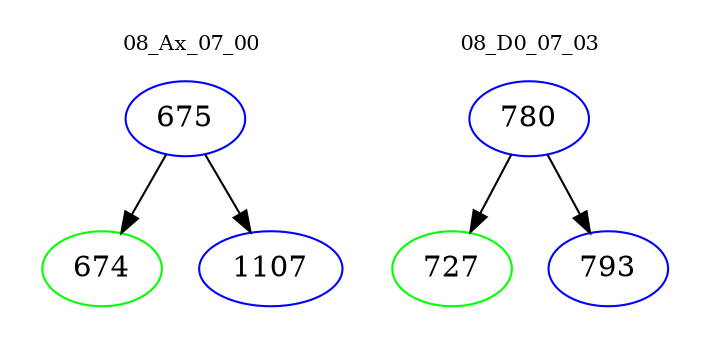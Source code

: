 digraph{
subgraph cluster_0 {
color = white
label = "08_Ax_07_00";
fontsize=10;
T0_675 [label="675", color="blue"]
T0_675 -> T0_674 [color="black"]
T0_674 [label="674", color="green"]
T0_675 -> T0_1107 [color="black"]
T0_1107 [label="1107", color="blue"]
}
subgraph cluster_1 {
color = white
label = "08_D0_07_03";
fontsize=10;
T1_780 [label="780", color="blue"]
T1_780 -> T1_727 [color="black"]
T1_727 [label="727", color="green"]
T1_780 -> T1_793 [color="black"]
T1_793 [label="793", color="blue"]
}
}
